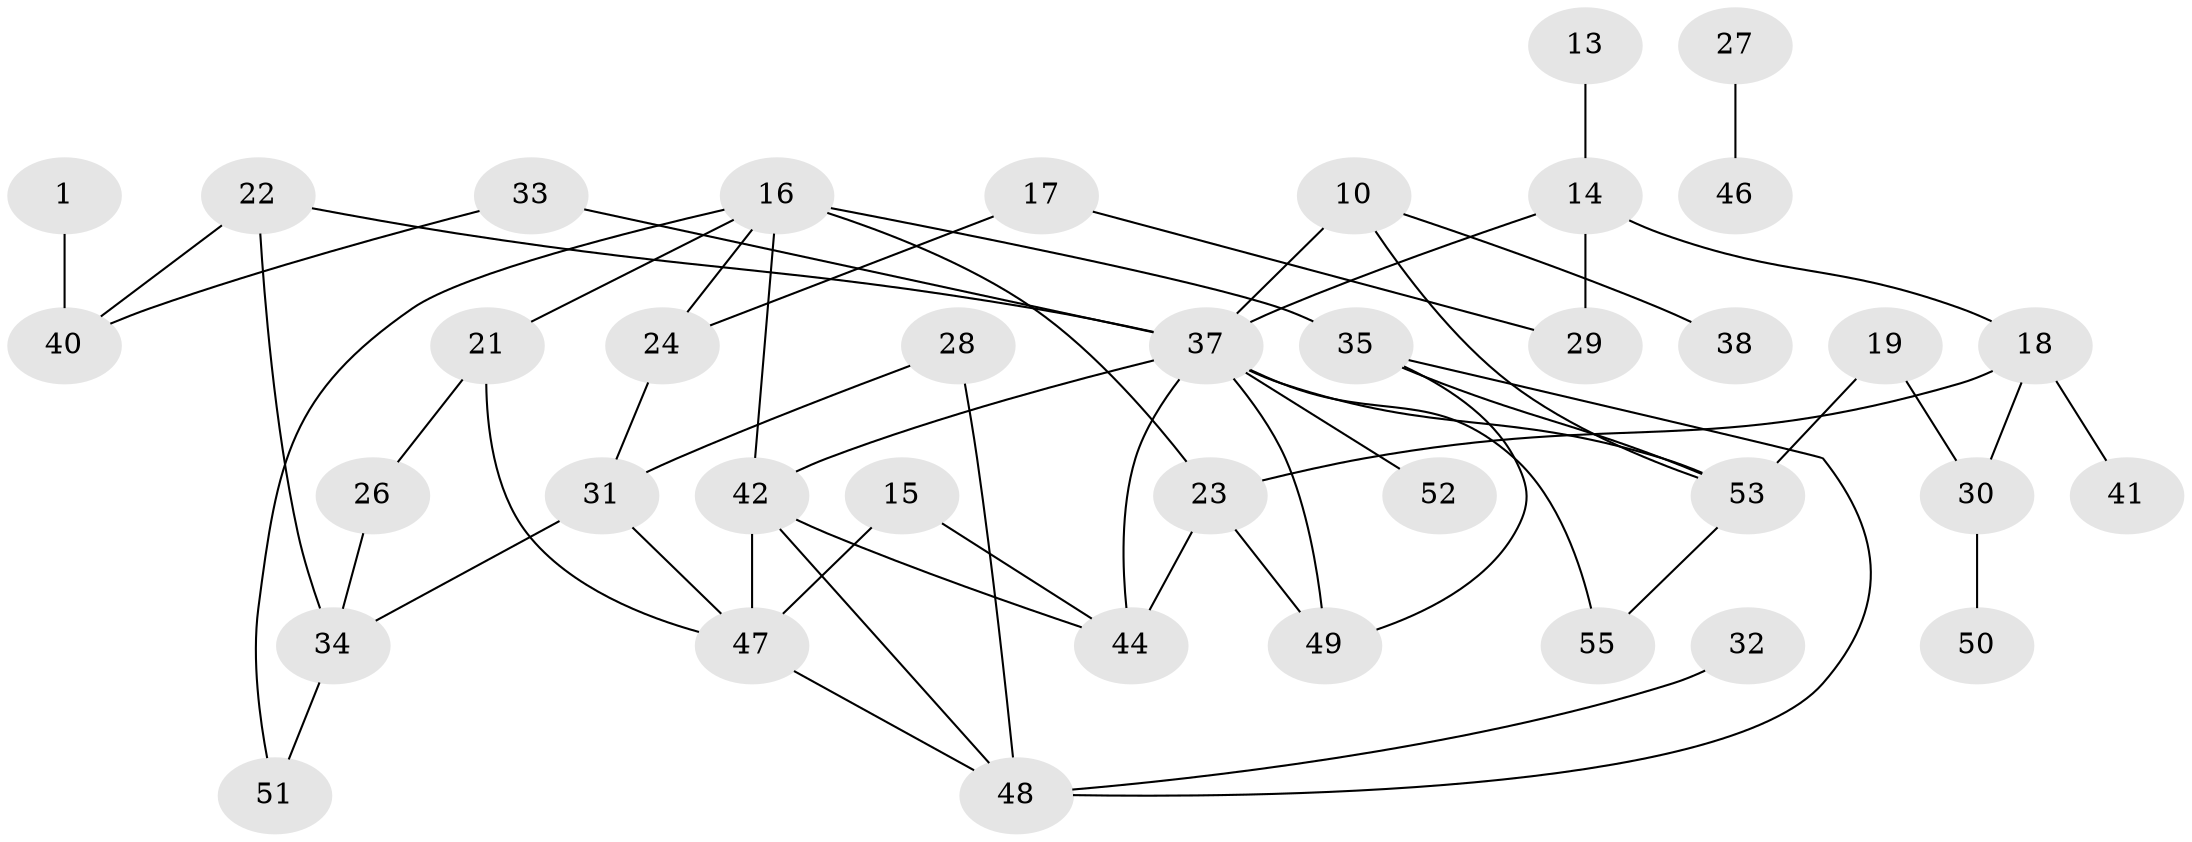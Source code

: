 // original degree distribution, {1: 0.24770642201834864, 5: 0.03669724770642202, 2: 0.26605504587155965, 0: 0.14678899082568808, 3: 0.1926605504587156, 6: 0.01834862385321101, 4: 0.07339449541284404, 7: 0.009174311926605505, 9: 0.009174311926605505}
// Generated by graph-tools (version 1.1) at 2025/00/03/09/25 03:00:49]
// undirected, 38 vertices, 56 edges
graph export_dot {
graph [start="1"]
  node [color=gray90,style=filled];
  1;
  10;
  13;
  14;
  15;
  16;
  17;
  18;
  19;
  21;
  22;
  23;
  24;
  26;
  27;
  28;
  29;
  30;
  31;
  32;
  33;
  34;
  35;
  37;
  38;
  40;
  41;
  42;
  44;
  46;
  47;
  48;
  49;
  50;
  51;
  52;
  53;
  55;
  1 -- 40 [weight=1.0];
  10 -- 37 [weight=2.0];
  10 -- 38 [weight=1.0];
  10 -- 53 [weight=1.0];
  13 -- 14 [weight=1.0];
  14 -- 18 [weight=1.0];
  14 -- 29 [weight=1.0];
  14 -- 37 [weight=1.0];
  15 -- 44 [weight=1.0];
  15 -- 47 [weight=1.0];
  16 -- 21 [weight=1.0];
  16 -- 23 [weight=1.0];
  16 -- 24 [weight=1.0];
  16 -- 35 [weight=2.0];
  16 -- 42 [weight=1.0];
  16 -- 51 [weight=1.0];
  17 -- 24 [weight=1.0];
  17 -- 29 [weight=1.0];
  18 -- 23 [weight=1.0];
  18 -- 30 [weight=1.0];
  18 -- 41 [weight=1.0];
  19 -- 30 [weight=1.0];
  19 -- 53 [weight=1.0];
  21 -- 26 [weight=1.0];
  21 -- 47 [weight=1.0];
  22 -- 34 [weight=1.0];
  22 -- 37 [weight=1.0];
  22 -- 40 [weight=1.0];
  23 -- 44 [weight=2.0];
  23 -- 49 [weight=1.0];
  24 -- 31 [weight=1.0];
  26 -- 34 [weight=1.0];
  27 -- 46 [weight=1.0];
  28 -- 31 [weight=1.0];
  28 -- 48 [weight=1.0];
  30 -- 50 [weight=1.0];
  31 -- 34 [weight=1.0];
  31 -- 47 [weight=1.0];
  32 -- 48 [weight=1.0];
  33 -- 37 [weight=1.0];
  33 -- 40 [weight=1.0];
  34 -- 51 [weight=1.0];
  35 -- 48 [weight=1.0];
  35 -- 49 [weight=1.0];
  35 -- 53 [weight=1.0];
  37 -- 42 [weight=1.0];
  37 -- 44 [weight=1.0];
  37 -- 49 [weight=1.0];
  37 -- 52 [weight=1.0];
  37 -- 53 [weight=1.0];
  37 -- 55 [weight=1.0];
  42 -- 44 [weight=1.0];
  42 -- 47 [weight=1.0];
  42 -- 48 [weight=1.0];
  47 -- 48 [weight=1.0];
  53 -- 55 [weight=1.0];
}
